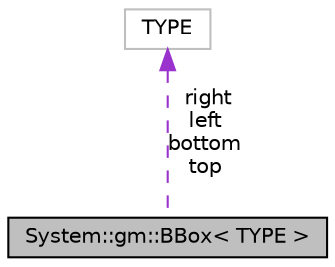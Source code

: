 digraph G
{
  edge [fontname="Helvetica",fontsize="10",labelfontname="Helvetica",labelfontsize="10"];
  node [fontname="Helvetica",fontsize="10",shape=record];
  Node1 [label="System::gm::BBox\< TYPE \>",height=0.2,width=0.4,color="black", fillcolor="grey75", style="filled" fontcolor="black"];
  Node2 -> Node1 [dir="back",color="darkorchid3",fontsize="10",style="dashed",label=" right\nleft\nbottom\ntop" ,fontname="Helvetica"];
  Node2 [label="TYPE",height=0.2,width=0.4,color="grey75", fillcolor="white", style="filled"];
}
